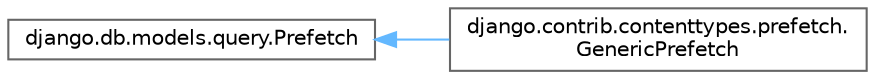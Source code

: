 digraph "Graphical Class Hierarchy"
{
 // LATEX_PDF_SIZE
  bgcolor="transparent";
  edge [fontname=Helvetica,fontsize=10,labelfontname=Helvetica,labelfontsize=10];
  node [fontname=Helvetica,fontsize=10,shape=box,height=0.2,width=0.4];
  rankdir="LR";
  Node0 [id="Node000000",label="django.db.models.query.Prefetch",height=0.2,width=0.4,color="grey40", fillcolor="white", style="filled",URL="$classdjango_1_1db_1_1models_1_1query_1_1_prefetch.html",tooltip=" "];
  Node0 -> Node1 [id="edge1507_Node000000_Node000001",dir="back",color="steelblue1",style="solid",tooltip=" "];
  Node1 [id="Node000001",label="django.contrib.contenttypes.prefetch.\lGenericPrefetch",height=0.2,width=0.4,color="grey40", fillcolor="white", style="filled",URL="$classdjango_1_1contrib_1_1contenttypes_1_1prefetch_1_1_generic_prefetch.html",tooltip=" "];
}
